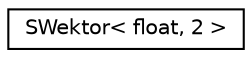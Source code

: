 digraph "Graficzna hierarchia klas"
{
  edge [fontname="Helvetica",fontsize="10",labelfontname="Helvetica",labelfontsize="10"];
  node [fontname="Helvetica",fontsize="10",shape=record];
  rankdir="LR";
  Node1 [label="SWektor\< float, 2 \>",height=0.2,width=0.4,color="black", fillcolor="white", style="filled",URL="$classSWektor.html"];
}
